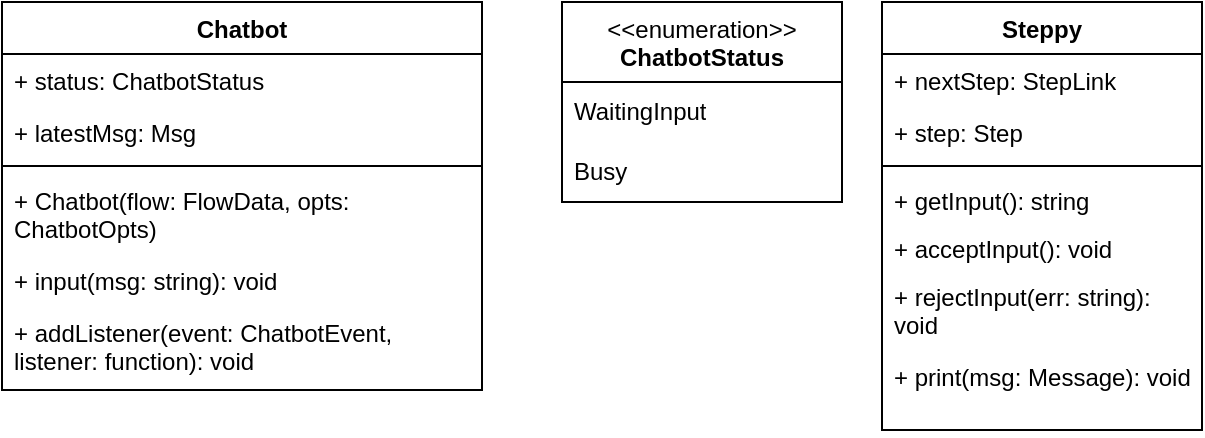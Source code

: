 <mxfile version="21.7.5" type="device">
  <diagram name="Page-1" id="tQHbzxXb96Q8Pks__jBQ">
    <mxGraphModel dx="772" dy="372" grid="1" gridSize="10" guides="1" tooltips="1" connect="1" arrows="1" fold="1" page="1" pageScale="1" pageWidth="1654" pageHeight="1169" math="0" shadow="0">
      <root>
        <mxCell id="0" />
        <mxCell id="1" parent="0" />
        <mxCell id="OtvbWnf1fLH_UQD5uZZM-1" value="Chatbot" style="swimlane;fontStyle=1;align=center;verticalAlign=top;childLayout=stackLayout;horizontal=1;startSize=26;horizontalStack=0;resizeParent=1;resizeParentMax=0;resizeLast=0;collapsible=1;marginBottom=0;whiteSpace=wrap;html=1;" parent="1" vertex="1">
          <mxGeometry x="40" y="40" width="240" height="194" as="geometry" />
        </mxCell>
        <mxCell id="OtvbWnf1fLH_UQD5uZZM-2" value="+ status: ChatbotStatus" style="text;strokeColor=none;fillColor=none;align=left;verticalAlign=top;spacingLeft=4;spacingRight=4;overflow=hidden;rotatable=0;points=[[0,0.5],[1,0.5]];portConstraint=eastwest;whiteSpace=wrap;html=1;" parent="OtvbWnf1fLH_UQD5uZZM-1" vertex="1">
          <mxGeometry y="26" width="240" height="26" as="geometry" />
        </mxCell>
        <mxCell id="OtvbWnf1fLH_UQD5uZZM-12" value="+ latestMsg: Msg" style="text;strokeColor=none;fillColor=none;align=left;verticalAlign=top;spacingLeft=4;spacingRight=4;overflow=hidden;rotatable=0;points=[[0,0.5],[1,0.5]];portConstraint=eastwest;whiteSpace=wrap;html=1;" parent="OtvbWnf1fLH_UQD5uZZM-1" vertex="1">
          <mxGeometry y="52" width="240" height="26" as="geometry" />
        </mxCell>
        <mxCell id="OtvbWnf1fLH_UQD5uZZM-3" value="" style="line;strokeWidth=1;fillColor=none;align=left;verticalAlign=middle;spacingTop=-1;spacingLeft=3;spacingRight=3;rotatable=0;labelPosition=right;points=[];portConstraint=eastwest;strokeColor=inherit;" parent="OtvbWnf1fLH_UQD5uZZM-1" vertex="1">
          <mxGeometry y="78" width="240" height="8" as="geometry" />
        </mxCell>
        <mxCell id="OtvbWnf1fLH_UQD5uZZM-4" value="+ Chatbot(flow: FlowData, opts: ChatbotOpts)" style="text;strokeColor=none;fillColor=none;align=left;verticalAlign=top;spacingLeft=4;spacingRight=4;overflow=hidden;rotatable=0;points=[[0,0.5],[1,0.5]];portConstraint=eastwest;whiteSpace=wrap;html=1;" parent="OtvbWnf1fLH_UQD5uZZM-1" vertex="1">
          <mxGeometry y="86" width="240" height="40" as="geometry" />
        </mxCell>
        <mxCell id="OtvbWnf1fLH_UQD5uZZM-5" value="+ input(msg: string): void" style="text;strokeColor=none;fillColor=none;align=left;verticalAlign=top;spacingLeft=4;spacingRight=4;overflow=hidden;rotatable=0;points=[[0,0.5],[1,0.5]];portConstraint=eastwest;whiteSpace=wrap;html=1;" parent="OtvbWnf1fLH_UQD5uZZM-1" vertex="1">
          <mxGeometry y="126" width="240" height="26" as="geometry" />
        </mxCell>
        <mxCell id="OtvbWnf1fLH_UQD5uZZM-8" value="+ addListener(event: ChatbotEvent, listener: function): void" style="text;strokeColor=none;fillColor=none;align=left;verticalAlign=top;spacingLeft=4;spacingRight=4;overflow=hidden;rotatable=0;points=[[0,0.5],[1,0.5]];portConstraint=eastwest;whiteSpace=wrap;html=1;" parent="OtvbWnf1fLH_UQD5uZZM-1" vertex="1">
          <mxGeometry y="152" width="240" height="42" as="geometry" />
        </mxCell>
        <mxCell id="OtvbWnf1fLH_UQD5uZZM-9" value="&amp;lt;&amp;lt;enumeration&amp;gt;&amp;gt;&lt;br&gt;&lt;b&gt;ChatbotStatus&lt;/b&gt;" style="swimlane;fontStyle=0;align=center;verticalAlign=top;childLayout=stackLayout;horizontal=1;startSize=40;horizontalStack=0;resizeParent=1;resizeParentMax=0;resizeLast=0;collapsible=0;marginBottom=0;html=1;whiteSpace=wrap;" parent="1" vertex="1">
          <mxGeometry x="320" y="40" width="140" height="100" as="geometry" />
        </mxCell>
        <mxCell id="OtvbWnf1fLH_UQD5uZZM-10" value="WaitingInput" style="text;html=1;strokeColor=none;fillColor=none;align=left;verticalAlign=middle;spacingLeft=4;spacingRight=4;overflow=hidden;rotatable=0;points=[[0,0.5],[1,0.5]];portConstraint=eastwest;whiteSpace=wrap;" parent="OtvbWnf1fLH_UQD5uZZM-9" vertex="1">
          <mxGeometry y="40" width="140" height="30" as="geometry" />
        </mxCell>
        <mxCell id="OtvbWnf1fLH_UQD5uZZM-13" value="Busy" style="text;html=1;strokeColor=none;fillColor=none;align=left;verticalAlign=middle;spacingLeft=4;spacingRight=4;overflow=hidden;rotatable=0;points=[[0,0.5],[1,0.5]];portConstraint=eastwest;whiteSpace=wrap;" parent="OtvbWnf1fLH_UQD5uZZM-9" vertex="1">
          <mxGeometry y="70" width="140" height="30" as="geometry" />
        </mxCell>
        <mxCell id="OtvbWnf1fLH_UQD5uZZM-15" value="Steppy" style="swimlane;fontStyle=1;align=center;verticalAlign=top;childLayout=stackLayout;horizontal=1;startSize=26;horizontalStack=0;resizeParent=1;resizeParentMax=0;resizeLast=0;collapsible=1;marginBottom=0;whiteSpace=wrap;html=1;" parent="1" vertex="1">
          <mxGeometry x="480" y="40" width="160" height="214" as="geometry" />
        </mxCell>
        <mxCell id="OtvbWnf1fLH_UQD5uZZM-16" value="+ nextStep: StepLink" style="text;strokeColor=none;fillColor=none;align=left;verticalAlign=top;spacingLeft=4;spacingRight=4;overflow=hidden;rotatable=0;points=[[0,0.5],[1,0.5]];portConstraint=eastwest;whiteSpace=wrap;html=1;" parent="OtvbWnf1fLH_UQD5uZZM-15" vertex="1">
          <mxGeometry y="26" width="160" height="26" as="geometry" />
        </mxCell>
        <mxCell id="kfnKp8jq_Uo-FfgJklgX-1" value="+ step: Step" style="text;strokeColor=none;fillColor=none;align=left;verticalAlign=top;spacingLeft=4;spacingRight=4;overflow=hidden;rotatable=0;points=[[0,0.5],[1,0.5]];portConstraint=eastwest;whiteSpace=wrap;html=1;" vertex="1" parent="OtvbWnf1fLH_UQD5uZZM-15">
          <mxGeometry y="52" width="160" height="26" as="geometry" />
        </mxCell>
        <mxCell id="OtvbWnf1fLH_UQD5uZZM-17" value="" style="line;strokeWidth=1;fillColor=none;align=left;verticalAlign=middle;spacingTop=-1;spacingLeft=3;spacingRight=3;rotatable=0;labelPosition=right;points=[];portConstraint=eastwest;strokeColor=inherit;" parent="OtvbWnf1fLH_UQD5uZZM-15" vertex="1">
          <mxGeometry y="78" width="160" height="8" as="geometry" />
        </mxCell>
        <mxCell id="OtvbWnf1fLH_UQD5uZZM-26" value="+ getInput(): string" style="text;strokeColor=none;fillColor=none;align=left;verticalAlign=top;spacingLeft=4;spacingRight=4;overflow=hidden;rotatable=0;points=[[0,0.5],[1,0.5]];portConstraint=eastwest;whiteSpace=wrap;html=1;" parent="OtvbWnf1fLH_UQD5uZZM-15" vertex="1">
          <mxGeometry y="86" width="160" height="24" as="geometry" />
        </mxCell>
        <mxCell id="FraJj3cUV1BBXsfJSQ5g-1" value="+ acceptInput(): void" style="text;strokeColor=none;fillColor=none;align=left;verticalAlign=top;spacingLeft=4;spacingRight=4;overflow=hidden;rotatable=0;points=[[0,0.5],[1,0.5]];portConstraint=eastwest;whiteSpace=wrap;html=1;" parent="OtvbWnf1fLH_UQD5uZZM-15" vertex="1">
          <mxGeometry y="110" width="160" height="24" as="geometry" />
        </mxCell>
        <mxCell id="FraJj3cUV1BBXsfJSQ5g-2" value="+ rejectInput(err: string): void" style="text;strokeColor=none;fillColor=none;align=left;verticalAlign=top;spacingLeft=4;spacingRight=4;overflow=hidden;rotatable=0;points=[[0,0.5],[1,0.5]];portConstraint=eastwest;whiteSpace=wrap;html=1;" parent="OtvbWnf1fLH_UQD5uZZM-15" vertex="1">
          <mxGeometry y="134" width="160" height="40" as="geometry" />
        </mxCell>
        <mxCell id="FraJj3cUV1BBXsfJSQ5g-10" value="+ print(msg: Message): void" style="text;strokeColor=none;fillColor=none;align=left;verticalAlign=top;spacingLeft=4;spacingRight=4;overflow=hidden;rotatable=0;points=[[0,0.5],[1,0.5]];portConstraint=eastwest;whiteSpace=wrap;html=1;" parent="OtvbWnf1fLH_UQD5uZZM-15" vertex="1">
          <mxGeometry y="174" width="160" height="40" as="geometry" />
        </mxCell>
      </root>
    </mxGraphModel>
  </diagram>
</mxfile>
